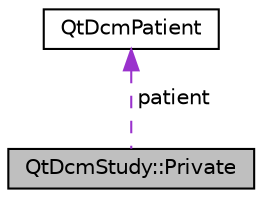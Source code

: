 digraph "QtDcmStudy::Private"
{
  edge [fontname="Helvetica",fontsize="10",labelfontname="Helvetica",labelfontsize="10"];
  node [fontname="Helvetica",fontsize="10",shape=record];
  Node1 [label="QtDcmStudy::Private",height=0.2,width=0.4,color="black", fillcolor="grey75", style="filled", fontcolor="black"];
  Node2 -> Node1 [dir="back",color="darkorchid3",fontsize="10",style="dashed",label=" patient" ,fontname="Helvetica"];
  Node2 [label="QtDcmPatient",height=0.2,width=0.4,color="black", fillcolor="white", style="filled",URL="$classQtDcmPatient.html",tooltip="This class is a representation of a dicom patient. "];
}
